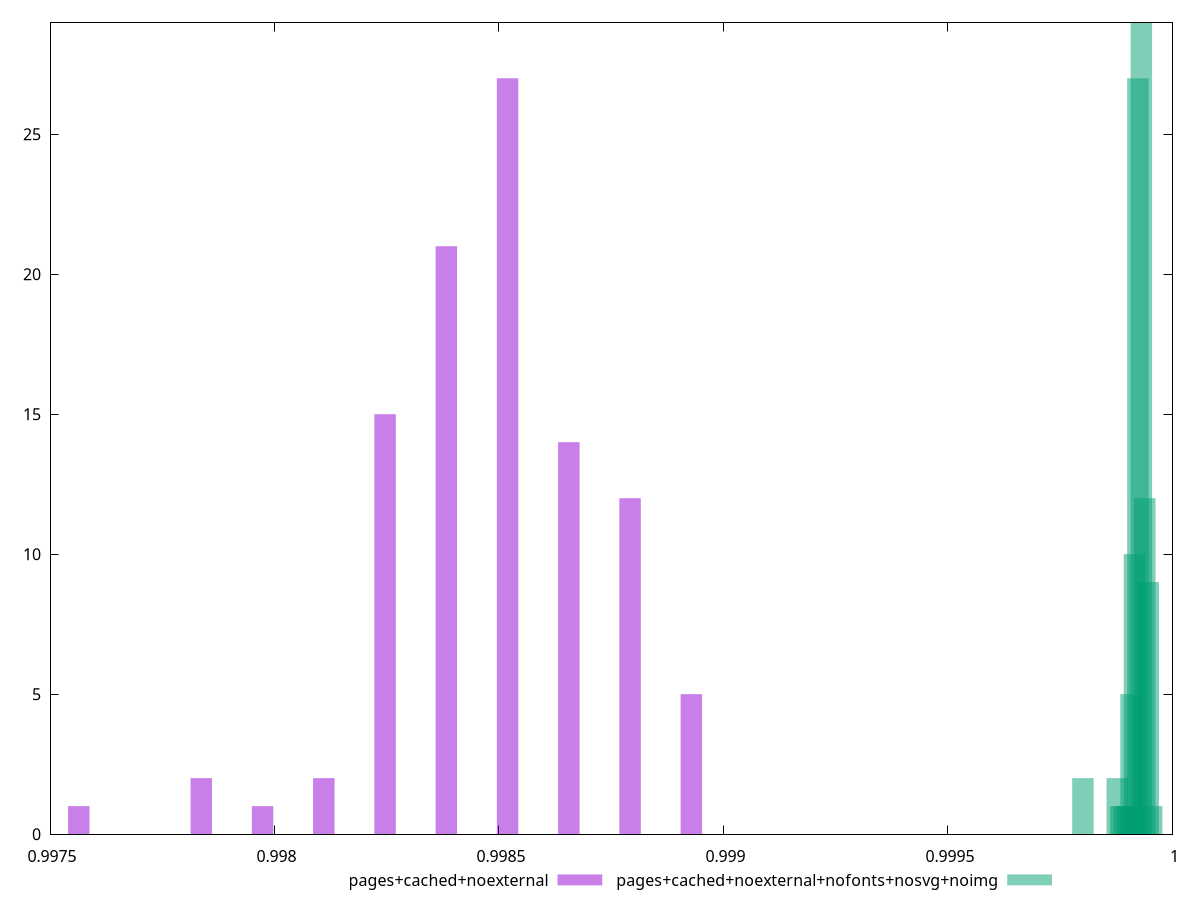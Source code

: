 $_pagesCachedNoexternal <<EOF
0.9987919661459206 12
0.9985191094416054 27
0.9982462527372901 15
0.9986555377937629 14
0.9983826810894477 21
0.9989283944980781 5
0.9981098243851325 2
0.9978369676808172 2
0.997564110976502 1
0.9979733960329749 1
EOF
$_pagesCachedNoexternalNofontsNosvgNoimg <<EOF
0.999930612253 29
0.9999229571645986 27
0.9999459224298027 9
0.9999382673414013 12
0.9999076469877959 5
0.9998770266341903 2
0.9999153020761973 10
0.9998004757501766 2
0.9998923368109931 1
0.9999535775182041 1
0.9998846817225917 1
0.9998999918993945 1
EOF
set key outside below
set terminal pngcairo
set output "report_00004_2020-11-02T20-21-41.718Z/mainthread-work-breakdown/mainthread-work-breakdown_pages+cached+noexternal_pages+cached+noexternal+nofonts+nosvg+noimg+hist.png"
set boxwidth 0.00004778933083404269
set style fill transparent solid 0.5 noborder
set yrange [0:29]
plot $_pagesCachedNoexternal title "pages+cached+noexternal" with boxes ,$_pagesCachedNoexternalNofontsNosvgNoimg title "pages+cached+noexternal+nofonts+nosvg+noimg" with boxes ,